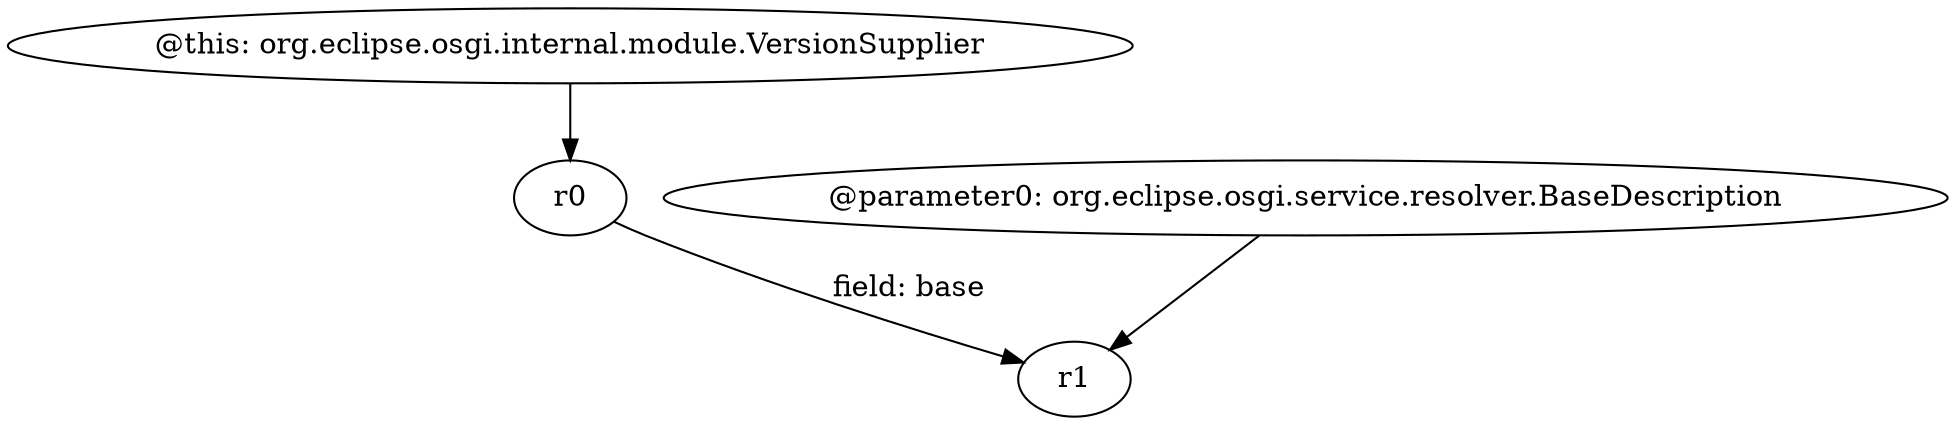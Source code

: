 digraph g {
0[label="@this: org.eclipse.osgi.internal.module.VersionSupplier"]
1[label="r0"]
0->1[label=""]
2[label="r1"]
1->2[label="field: base"]
3[label="@parameter0: org.eclipse.osgi.service.resolver.BaseDescription"]
3->2[label=""]
}